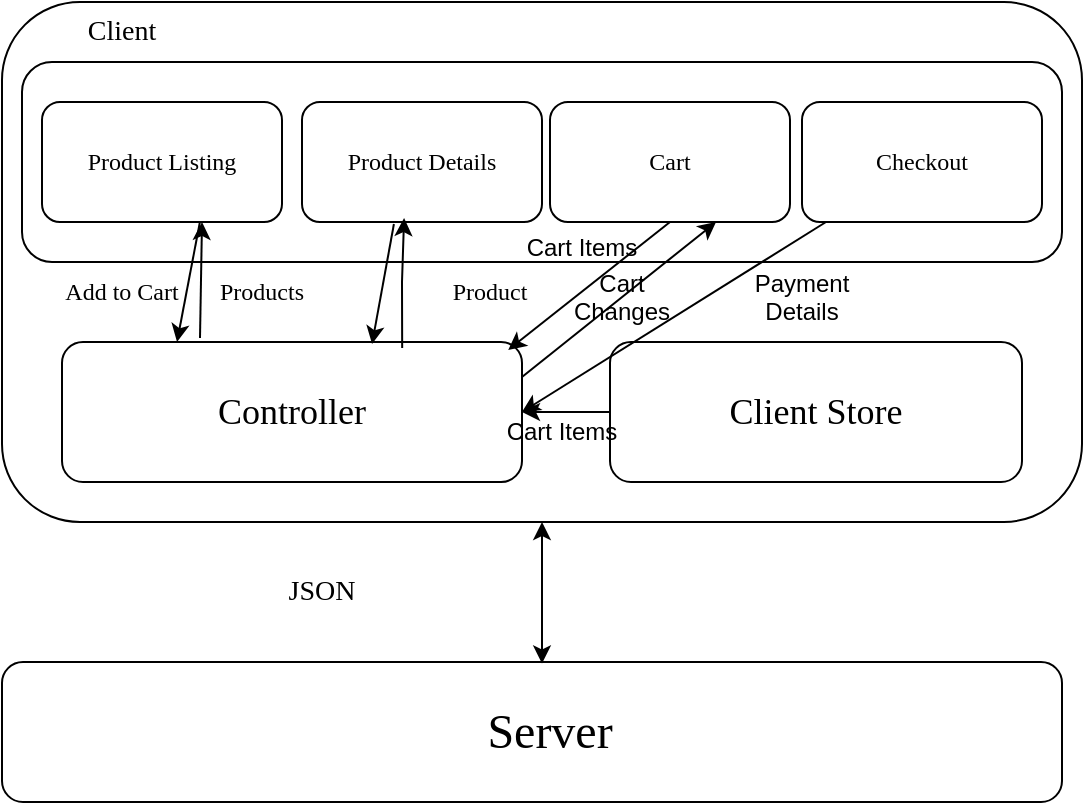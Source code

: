 <mxfile version="26.0.10">
  <diagram name="Page-1" id="_7YLtgnWRgTlRG4xe_qp">
    <mxGraphModel dx="1026" dy="571" grid="1" gridSize="10" guides="1" tooltips="1" connect="1" arrows="1" fold="1" page="1" pageScale="1" pageWidth="827" pageHeight="1169" math="0" shadow="0">
      <root>
        <mxCell id="0" />
        <mxCell id="1" parent="0" />
        <mxCell id="dyAfvpqwDamj-RmIY7jS-1" value="" style="rounded=1;whiteSpace=wrap;html=1;" vertex="1" parent="1">
          <mxGeometry x="140" y="70" width="540" height="260" as="geometry" />
        </mxCell>
        <mxCell id="dyAfvpqwDamj-RmIY7jS-67" value="" style="rounded=1;whiteSpace=wrap;html=1;" vertex="1" parent="1">
          <mxGeometry x="150" y="100" width="520" height="100" as="geometry" />
        </mxCell>
        <mxCell id="dyAfvpqwDamj-RmIY7jS-2" value="" style="rounded=1;whiteSpace=wrap;html=1;" vertex="1" parent="1">
          <mxGeometry x="140" y="400" width="530" height="70" as="geometry" />
        </mxCell>
        <mxCell id="dyAfvpqwDamj-RmIY7jS-6" value="&lt;font face=&quot;Comic Sans MS&quot; style=&quot;font-size: 24px;&quot;&gt;Server&lt;/font&gt;" style="text;html=1;align=center;verticalAlign=middle;whiteSpace=wrap;rounded=0;" vertex="1" parent="1">
          <mxGeometry x="384" y="420" width="60" height="30" as="geometry" />
        </mxCell>
        <mxCell id="dyAfvpqwDamj-RmIY7jS-7" value="&lt;font face=&quot;Comic Sans MS&quot; style=&quot;font-size: 14px;&quot;&gt;JSON&lt;/font&gt;" style="text;html=1;align=center;verticalAlign=middle;whiteSpace=wrap;rounded=0;" vertex="1" parent="1">
          <mxGeometry x="270" y="350" width="60" height="30" as="geometry" />
        </mxCell>
        <mxCell id="dyAfvpqwDamj-RmIY7jS-8" value="&lt;font face=&quot;Comic Sans MS&quot; style=&quot;font-size: 18px;&quot;&gt;Controller&lt;/font&gt;" style="rounded=1;whiteSpace=wrap;html=1;" vertex="1" parent="1">
          <mxGeometry x="170" y="240" width="230" height="70" as="geometry" />
        </mxCell>
        <mxCell id="dyAfvpqwDamj-RmIY7jS-9" value="&lt;font face=&quot;Comic Sans MS&quot; style=&quot;font-size: 18px;&quot;&gt;Client Store&lt;/font&gt;" style="rounded=1;whiteSpace=wrap;html=1;" vertex="1" parent="1">
          <mxGeometry x="444" y="240" width="206" height="70" as="geometry" />
        </mxCell>
        <mxCell id="dyAfvpqwDamj-RmIY7jS-10" value="&lt;font face=&quot;Comic Sans MS&quot;&gt;Product Listing&lt;/font&gt;" style="rounded=1;whiteSpace=wrap;html=1;" vertex="1" parent="1">
          <mxGeometry x="160" y="120" width="120" height="60" as="geometry" />
        </mxCell>
        <mxCell id="dyAfvpqwDamj-RmIY7jS-11" value="&lt;font face=&quot;Comic Sans MS&quot;&gt;Checkout&lt;/font&gt;" style="rounded=1;whiteSpace=wrap;html=1;" vertex="1" parent="1">
          <mxGeometry x="540" y="120" width="120" height="60" as="geometry" />
        </mxCell>
        <mxCell id="dyAfvpqwDamj-RmIY7jS-12" value="&lt;font face=&quot;Comic Sans MS&quot;&gt;Cart&lt;/font&gt;" style="rounded=1;whiteSpace=wrap;html=1;" vertex="1" parent="1">
          <mxGeometry x="414" y="120" width="120" height="60" as="geometry" />
        </mxCell>
        <mxCell id="dyAfvpqwDamj-RmIY7jS-13" value="&lt;font face=&quot;Comic Sans MS&quot;&gt;Product Details&lt;/font&gt;" style="rounded=1;whiteSpace=wrap;html=1;" vertex="1" parent="1">
          <mxGeometry x="290" y="120" width="120" height="60" as="geometry" />
        </mxCell>
        <mxCell id="dyAfvpqwDamj-RmIY7jS-17" value="" style="endArrow=classic;html=1;rounded=0;exitX=0.3;exitY=-0.029;exitDx=0;exitDy=0;exitPerimeter=0;" edge="1" parent="1" source="dyAfvpqwDamj-RmIY7jS-8">
          <mxGeometry width="50" height="50" relative="1" as="geometry">
            <mxPoint x="190" y="230" as="sourcePoint" />
            <mxPoint x="240" y="180" as="targetPoint" />
          </mxGeometry>
        </mxCell>
        <mxCell id="dyAfvpqwDamj-RmIY7jS-18" value="" style="endArrow=classic;html=1;rounded=0;exitX=0.658;exitY=1;exitDx=0;exitDy=0;exitPerimeter=0;entryX=0.25;entryY=0;entryDx=0;entryDy=0;" edge="1" parent="1" source="dyAfvpqwDamj-RmIY7jS-10" target="dyAfvpqwDamj-RmIY7jS-8">
          <mxGeometry width="50" height="50" relative="1" as="geometry">
            <mxPoint x="190" y="240" as="sourcePoint" />
            <mxPoint x="200" y="239" as="targetPoint" />
          </mxGeometry>
        </mxCell>
        <mxCell id="dyAfvpqwDamj-RmIY7jS-19" value="&lt;font face=&quot;Comic Sans MS&quot;&gt;Products&lt;/font&gt;" style="text;html=1;align=center;verticalAlign=middle;whiteSpace=wrap;rounded=0;" vertex="1" parent="1">
          <mxGeometry x="240" y="200" width="60" height="30" as="geometry" />
        </mxCell>
        <mxCell id="dyAfvpqwDamj-RmIY7jS-21" value="&lt;font face=&quot;Comic Sans MS&quot;&gt;Add to Cart&lt;/font&gt;" style="text;html=1;align=center;verticalAlign=middle;whiteSpace=wrap;rounded=0;" vertex="1" parent="1">
          <mxGeometry x="170" y="200" width="60" height="30" as="geometry" />
        </mxCell>
        <mxCell id="dyAfvpqwDamj-RmIY7jS-22" value="&lt;font face=&quot;Comic Sans MS&quot;&gt;Product&lt;/font&gt;" style="text;html=1;align=center;verticalAlign=middle;whiteSpace=wrap;rounded=0;" vertex="1" parent="1">
          <mxGeometry x="354" y="200" width="60" height="30" as="geometry" />
        </mxCell>
        <mxCell id="dyAfvpqwDamj-RmIY7jS-25" value="" style="endArrow=classic;html=1;rounded=0;exitX=0.783;exitY=0.043;exitDx=0;exitDy=0;exitPerimeter=0;entryX=0.592;entryY=0.967;entryDx=0;entryDy=0;entryPerimeter=0;" edge="1" parent="1">
          <mxGeometry width="50" height="50" relative="1" as="geometry">
            <mxPoint x="340.09" y="243.01" as="sourcePoint" />
            <mxPoint x="341.04" y="178.02" as="targetPoint" />
            <Array as="points">
              <mxPoint x="340" y="210" />
            </Array>
          </mxGeometry>
        </mxCell>
        <mxCell id="dyAfvpqwDamj-RmIY7jS-26" value="" style="endArrow=classic;html=1;rounded=0;exitX=0.383;exitY=1.017;exitDx=0;exitDy=0;exitPerimeter=0;entryX=0.674;entryY=0.014;entryDx=0;entryDy=0;entryPerimeter=0;" edge="1" parent="1" source="dyAfvpqwDamj-RmIY7jS-13" target="dyAfvpqwDamj-RmIY7jS-8">
          <mxGeometry width="50" height="50" relative="1" as="geometry">
            <mxPoint x="380" y="340" as="sourcePoint" />
            <mxPoint x="430" y="290" as="targetPoint" />
          </mxGeometry>
        </mxCell>
        <mxCell id="dyAfvpqwDamj-RmIY7jS-50" value="" style="endArrow=classic;html=1;rounded=0;entryX=0.97;entryY=0.057;entryDx=0;entryDy=0;entryPerimeter=0;exitX=0.5;exitY=1;exitDx=0;exitDy=0;" edge="1" parent="1" source="dyAfvpqwDamj-RmIY7jS-12" target="dyAfvpqwDamj-RmIY7jS-8">
          <mxGeometry width="50" height="50" relative="1" as="geometry">
            <mxPoint x="470.2" y="186.5" as="sourcePoint" />
            <mxPoint x="469.496" y="243.49" as="targetPoint" />
          </mxGeometry>
        </mxCell>
        <mxCell id="dyAfvpqwDamj-RmIY7jS-53" value="" style="endArrow=classic;html=1;entryX=0.692;entryY=1;entryDx=0;entryDy=0;entryPerimeter=0;exitX=1;exitY=0.25;exitDx=0;exitDy=0;" edge="1" parent="1" source="dyAfvpqwDamj-RmIY7jS-8" target="dyAfvpqwDamj-RmIY7jS-12">
          <mxGeometry width="50" height="50" relative="1" as="geometry">
            <mxPoint x="481.5" y="240" as="sourcePoint" />
            <mxPoint x="480" y="178.02" as="targetPoint" />
          </mxGeometry>
        </mxCell>
        <mxCell id="dyAfvpqwDamj-RmIY7jS-54" value="" style="endArrow=classic;html=1;entryX=1;entryY=0.5;entryDx=0;entryDy=0;" edge="1" parent="1" source="dyAfvpqwDamj-RmIY7jS-11" target="dyAfvpqwDamj-RmIY7jS-8">
          <mxGeometry width="50" height="50" relative="1" as="geometry">
            <mxPoint x="600" y="230" as="sourcePoint" />
            <mxPoint x="600" y="240" as="targetPoint" />
          </mxGeometry>
        </mxCell>
        <mxCell id="dyAfvpqwDamj-RmIY7jS-56" value="Cart Items&lt;div&gt;&lt;br&gt;&lt;/div&gt;" style="text;html=1;align=center;verticalAlign=middle;whiteSpace=wrap;rounded=0;" vertex="1" parent="1">
          <mxGeometry x="400" y="185" width="60" height="30" as="geometry" />
        </mxCell>
        <mxCell id="dyAfvpqwDamj-RmIY7jS-59" value="Cart Changes&lt;div&gt;&lt;br&gt;&lt;/div&gt;" style="text;html=1;align=center;verticalAlign=middle;whiteSpace=wrap;rounded=0;" vertex="1" parent="1">
          <mxGeometry x="420" y="210" width="60" height="30" as="geometry" />
        </mxCell>
        <mxCell id="dyAfvpqwDamj-RmIY7jS-62" value="Payment Details&lt;div&gt;&lt;br&gt;&lt;/div&gt;" style="text;html=1;align=center;verticalAlign=middle;whiteSpace=wrap;rounded=0;" vertex="1" parent="1">
          <mxGeometry x="510" y="210" width="60" height="30" as="geometry" />
        </mxCell>
        <mxCell id="dyAfvpqwDamj-RmIY7jS-63" value="" style="endArrow=classic;html=1;rounded=0;" edge="1" parent="1" source="dyAfvpqwDamj-RmIY7jS-9">
          <mxGeometry width="50" height="50" relative="1" as="geometry">
            <mxPoint x="373.289" y="325" as="sourcePoint" />
            <mxPoint x="400" y="275" as="targetPoint" />
          </mxGeometry>
        </mxCell>
        <mxCell id="dyAfvpqwDamj-RmIY7jS-64" value="Cart Items" style="text;html=1;align=center;verticalAlign=middle;whiteSpace=wrap;rounded=0;" vertex="1" parent="1">
          <mxGeometry x="390" y="270" width="60" height="30" as="geometry" />
        </mxCell>
        <mxCell id="dyAfvpqwDamj-RmIY7jS-66" value="" style="endArrow=classic;startArrow=classic;html=1;rounded=0;" edge="1" parent="1" source="dyAfvpqwDamj-RmIY7jS-1">
          <mxGeometry width="50" height="50" relative="1" as="geometry">
            <mxPoint x="410" y="380" as="sourcePoint" />
            <mxPoint x="410" y="400.711" as="targetPoint" />
          </mxGeometry>
        </mxCell>
        <mxCell id="dyAfvpqwDamj-RmIY7jS-68" value="&lt;font style=&quot;font-size: 14px;&quot; face=&quot;Comic Sans MS&quot;&gt;Client&lt;/font&gt;" style="text;html=1;align=center;verticalAlign=middle;whiteSpace=wrap;rounded=0;" vertex="1" parent="1">
          <mxGeometry x="170" y="70" width="60" height="30" as="geometry" />
        </mxCell>
      </root>
    </mxGraphModel>
  </diagram>
</mxfile>
